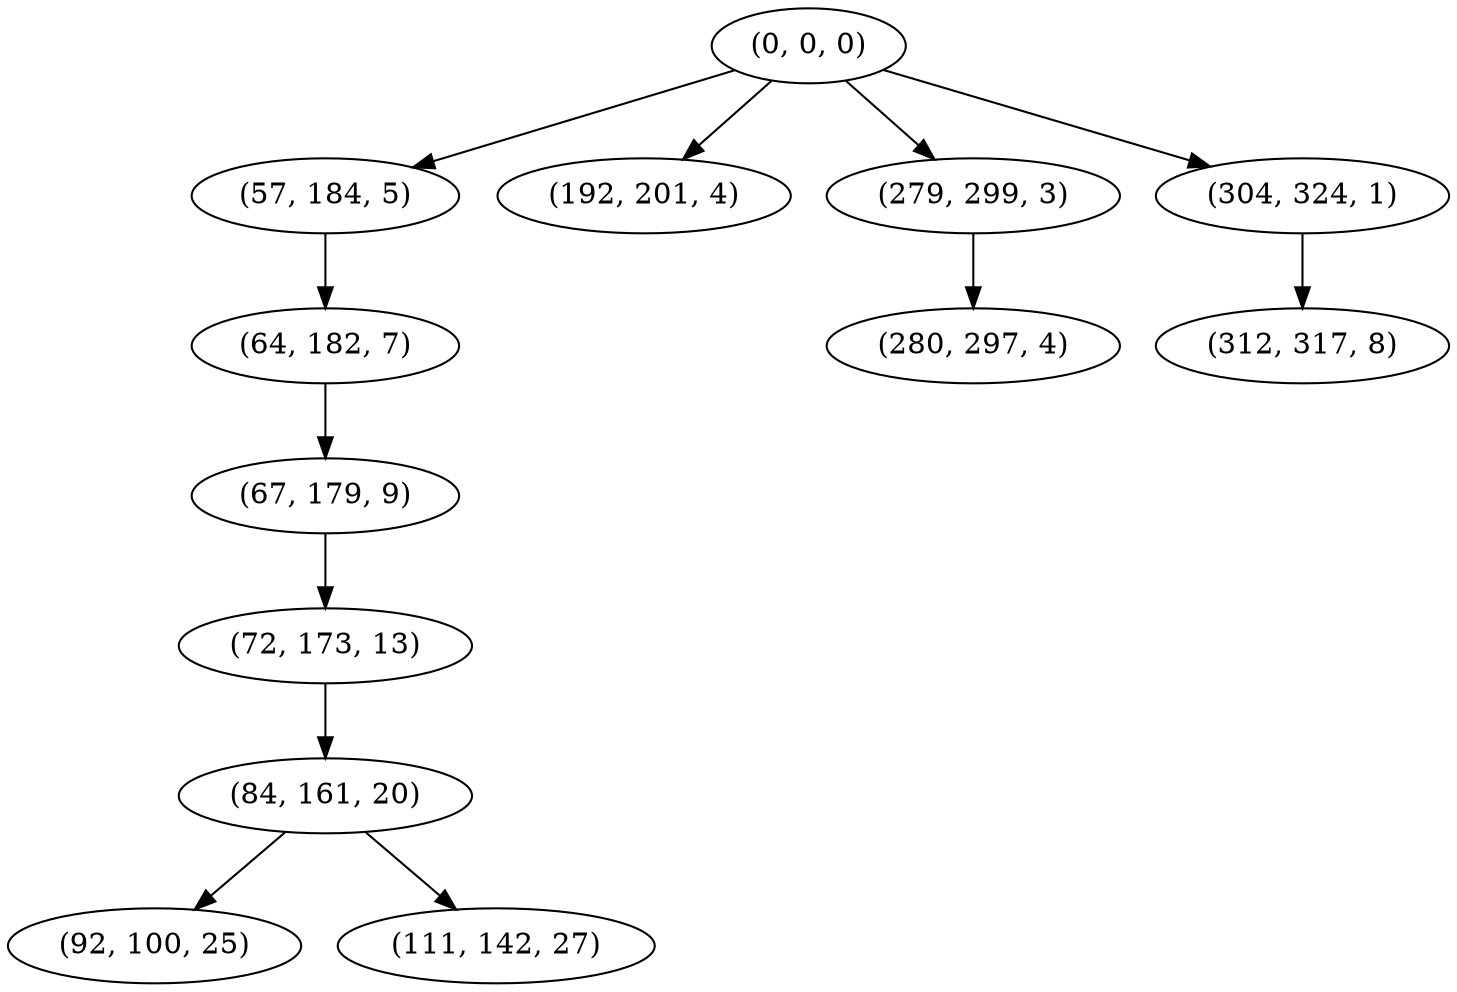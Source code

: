 digraph tree {
    "(0, 0, 0)";
    "(57, 184, 5)";
    "(64, 182, 7)";
    "(67, 179, 9)";
    "(72, 173, 13)";
    "(84, 161, 20)";
    "(92, 100, 25)";
    "(111, 142, 27)";
    "(192, 201, 4)";
    "(279, 299, 3)";
    "(280, 297, 4)";
    "(304, 324, 1)";
    "(312, 317, 8)";
    "(0, 0, 0)" -> "(57, 184, 5)";
    "(0, 0, 0)" -> "(192, 201, 4)";
    "(0, 0, 0)" -> "(279, 299, 3)";
    "(0, 0, 0)" -> "(304, 324, 1)";
    "(57, 184, 5)" -> "(64, 182, 7)";
    "(64, 182, 7)" -> "(67, 179, 9)";
    "(67, 179, 9)" -> "(72, 173, 13)";
    "(72, 173, 13)" -> "(84, 161, 20)";
    "(84, 161, 20)" -> "(92, 100, 25)";
    "(84, 161, 20)" -> "(111, 142, 27)";
    "(279, 299, 3)" -> "(280, 297, 4)";
    "(304, 324, 1)" -> "(312, 317, 8)";
}
